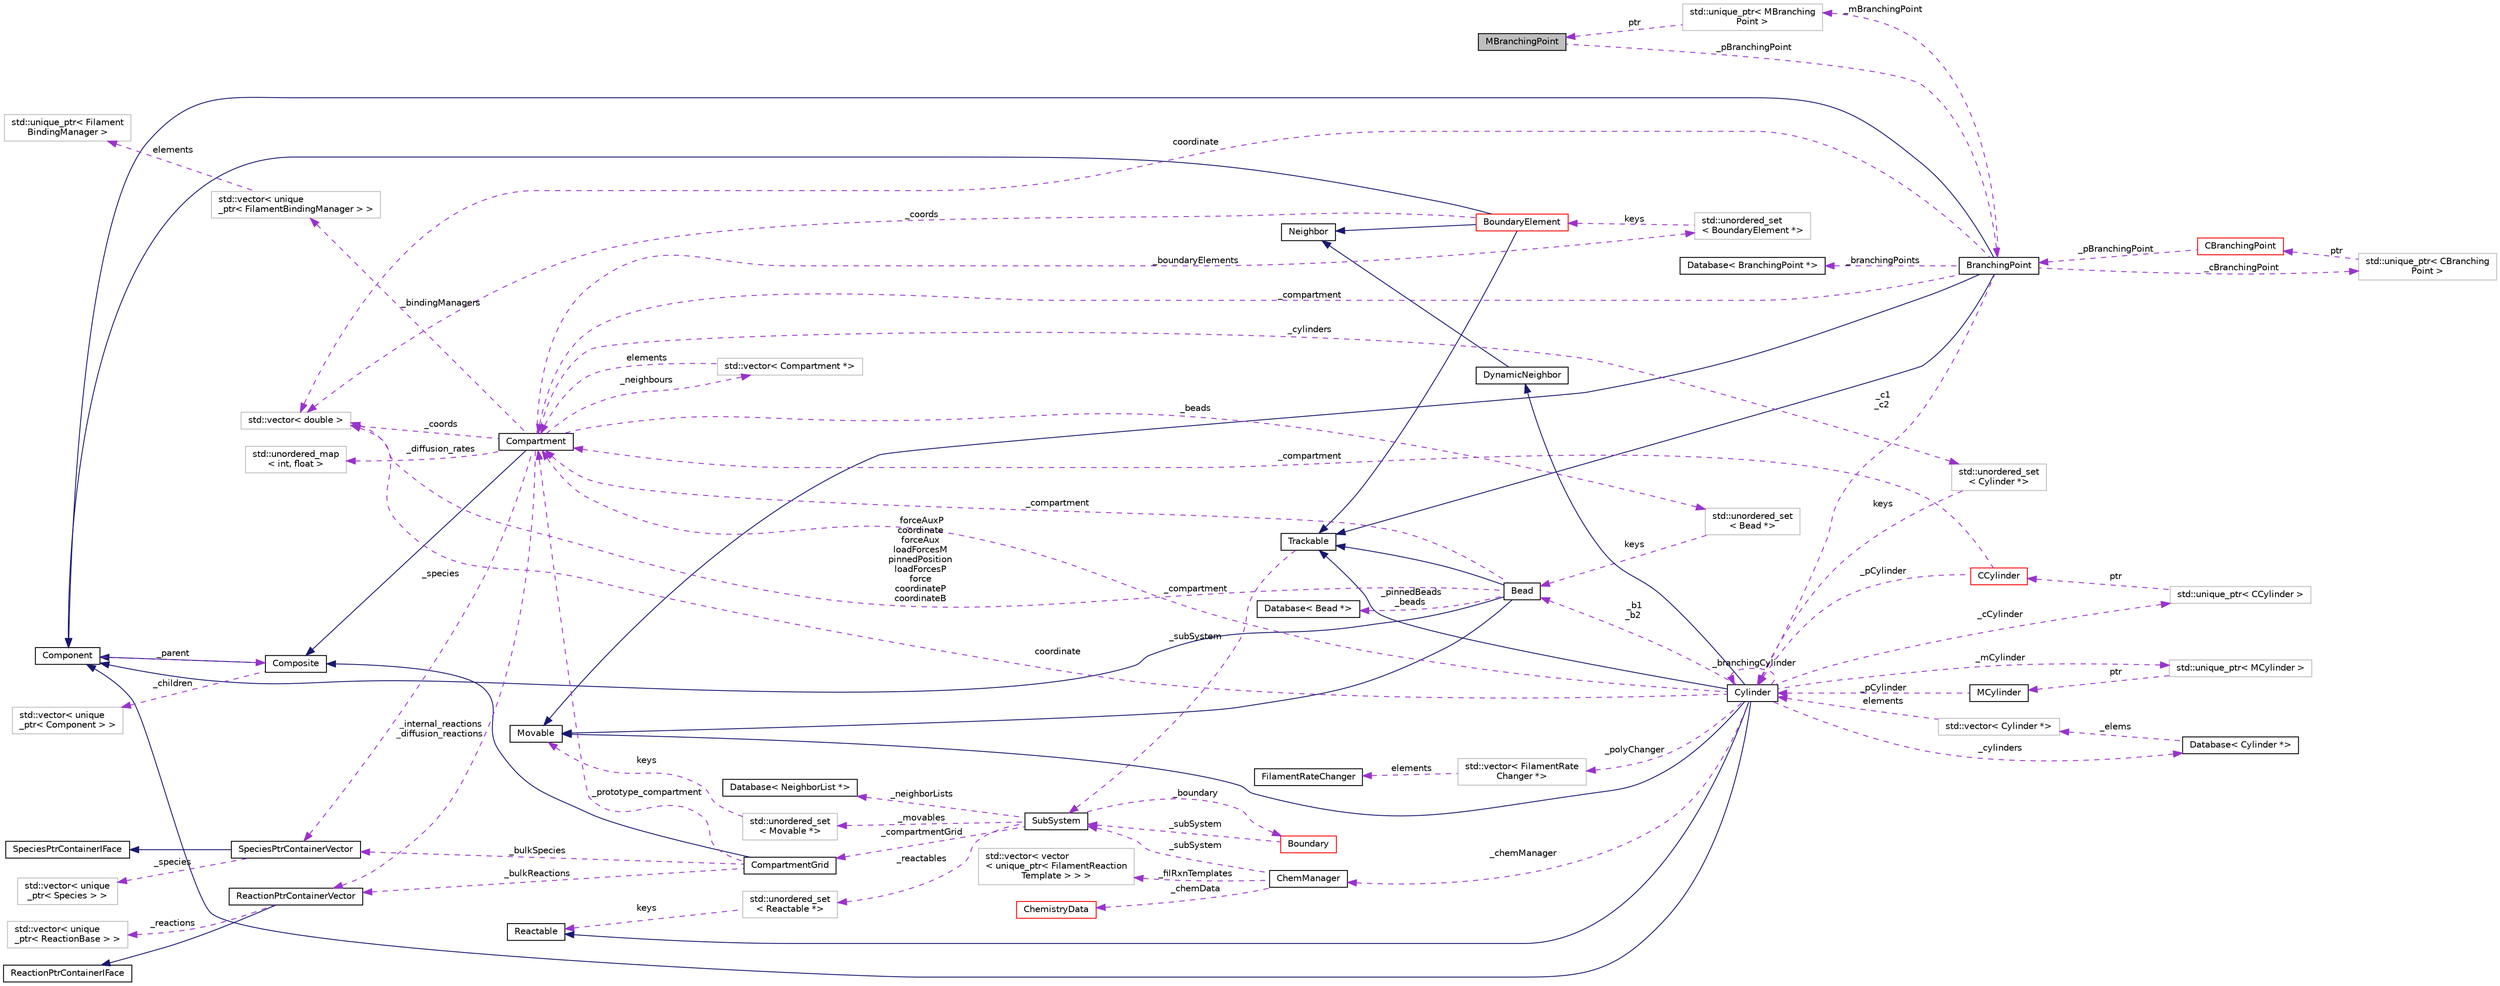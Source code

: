 digraph "MBranchingPoint"
{
 // INTERACTIVE_SVG=YES
  edge [fontname="Helvetica",fontsize="10",labelfontname="Helvetica",labelfontsize="10"];
  node [fontname="Helvetica",fontsize="10",shape=record];
  rankdir="LR";
  Node1 [label="MBranchingPoint",height=0.2,width=0.4,color="black", fillcolor="grey75", style="filled", fontcolor="black"];
  Node2 -> Node1 [dir="back",color="darkorchid3",fontsize="10",style="dashed",label=" _pBranchingPoint" ,fontname="Helvetica"];
  Node2 [label="BranchingPoint",height=0.2,width=0.4,color="black", fillcolor="white", style="filled",URL="$classBranchingPoint.html",tooltip="A container to store a MBranchingPoint and CBranchingPoint. "];
  Node3 -> Node2 [dir="back",color="midnightblue",fontsize="10",style="solid",fontname="Helvetica"];
  Node3 [label="Component",height=0.2,width=0.4,color="black", fillcolor="white", style="filled",URL="$classComponent.html",tooltip="The base class for the Composite pattern hieararchy. "];
  Node4 -> Node3 [dir="back",color="darkorchid3",fontsize="10",style="dashed",label=" _parent" ,fontname="Helvetica"];
  Node4 [label="Composite",height=0.2,width=0.4,color="black", fillcolor="white", style="filled",URL="$classComposite.html",tooltip="The aggregating class for the Composite pattern. "];
  Node3 -> Node4 [dir="back",color="midnightblue",fontsize="10",style="solid",fontname="Helvetica"];
  Node5 -> Node4 [dir="back",color="darkorchid3",fontsize="10",style="dashed",label=" _children" ,fontname="Helvetica"];
  Node5 [label="std::vector\< unique\l_ptr\< Component \> \>",height=0.2,width=0.4,color="grey75", fillcolor="white", style="filled"];
  Node7 -> Node2 [dir="back",color="midnightblue",fontsize="10",style="solid",fontname="Helvetica"];
  Node7 [label="Trackable",height=0.2,width=0.4,color="black", fillcolor="white", style="filled",URL="$classTrackable.html",tooltip="An abstract base class for a trackable object in the SubSystem. "];
  Node8 -> Node7 [dir="back",color="darkorchid3",fontsize="10",style="dashed",label=" _subSystem" ,fontname="Helvetica"];
  Node8 [label="SubSystem",height=0.2,width=0.4,color="black", fillcolor="white", style="filled",URL="$classSubSystem.html",tooltip="Manages all Movables and Reactables. "];
  Node9 -> Node8 [dir="back",color="darkorchid3",fontsize="10",style="dashed",label=" _movables" ,fontname="Helvetica"];
  Node9 [label="std::unordered_set\l\< Movable *\>",height=0.2,width=0.4,color="grey75", fillcolor="white", style="filled"];
  Node10 -> Node9 [dir="back",color="darkorchid3",fontsize="10",style="dashed",label=" keys" ,fontname="Helvetica"];
  Node10 [label="Movable",height=0.2,width=0.4,color="black", fillcolor="white", style="filled",URL="$classMovable.html",tooltip="An abstract base class for a movable element in the SubSystem. "];
  Node11 -> Node8 [dir="back",color="darkorchid3",fontsize="10",style="dashed",label=" _reactables" ,fontname="Helvetica"];
  Node11 [label="std::unordered_set\l\< Reactable *\>",height=0.2,width=0.4,color="grey75", fillcolor="white", style="filled"];
  Node12 -> Node11 [dir="back",color="darkorchid3",fontsize="10",style="dashed",label=" keys" ,fontname="Helvetica"];
  Node12 [label="Reactable",height=0.2,width=0.4,color="black", fillcolor="white", style="filled",URL="$classReactable.html",tooltip="An abstract base class for a reactable element in the SubSystem. "];
  Node13 -> Node8 [dir="back",color="darkorchid3",fontsize="10",style="dashed",label=" _boundary" ,fontname="Helvetica"];
  Node13 [label="Boundary",height=0.2,width=0.4,color="red", fillcolor="white", style="filled",URL="$classBoundary.html",tooltip="To store all BoundarySurfaces that are in the SubSystem. "];
  Node8 -> Node13 [dir="back",color="darkorchid3",fontsize="10",style="dashed",label=" _subSystem" ,fontname="Helvetica"];
  Node23 -> Node8 [dir="back",color="darkorchid3",fontsize="10",style="dashed",label=" _compartmentGrid" ,fontname="Helvetica"];
  Node23 [label="CompartmentGrid",height=0.2,width=0.4,color="black", fillcolor="white", style="filled",URL="$classCompartmentGrid.html",tooltip="A simple n-dimensional grid of Compartment objects. "];
  Node4 -> Node23 [dir="back",color="midnightblue",fontsize="10",style="solid",fontname="Helvetica"];
  Node24 -> Node23 [dir="back",color="darkorchid3",fontsize="10",style="dashed",label=" _prototype_compartment" ,fontname="Helvetica"];
  Node24 [label="Compartment",height=0.2,width=0.4,color="black", fillcolor="white", style="filled",URL="$classCompartment.html",tooltip="A container or holding Species and Reactions. "];
  Node4 -> Node24 [dir="back",color="midnightblue",fontsize="10",style="solid",fontname="Helvetica"];
  Node25 -> Node24 [dir="back",color="darkorchid3",fontsize="10",style="dashed",label=" _beads" ,fontname="Helvetica"];
  Node25 [label="std::unordered_set\l\< Bead *\>",height=0.2,width=0.4,color="grey75", fillcolor="white", style="filled"];
  Node26 -> Node25 [dir="back",color="darkorchid3",fontsize="10",style="dashed",label=" keys" ,fontname="Helvetica"];
  Node26 [label="Bead",height=0.2,width=0.4,color="black", fillcolor="white", style="filled",URL="$classBead.html",tooltip="Represents a single coordinate between Cylinders, and holds forces needed for mechanical equilibratio..."];
  Node3 -> Node26 [dir="back",color="midnightblue",fontsize="10",style="solid",fontname="Helvetica"];
  Node7 -> Node26 [dir="back",color="midnightblue",fontsize="10",style="solid",fontname="Helvetica"];
  Node10 -> Node26 [dir="back",color="midnightblue",fontsize="10",style="solid",fontname="Helvetica"];
  Node24 -> Node26 [dir="back",color="darkorchid3",fontsize="10",style="dashed",label=" _compartment" ,fontname="Helvetica"];
  Node27 -> Node26 [dir="back",color="darkorchid3",fontsize="10",style="dashed",label=" _pinnedBeads\n_beads" ,fontname="Helvetica"];
  Node27 [label="Database\< Bead *\>",height=0.2,width=0.4,color="black", fillcolor="white", style="filled",URL="$classDatabase.html"];
  Node22 -> Node26 [dir="back",color="darkorchid3",fontsize="10",style="dashed",label=" forceAuxP\ncoordinate\nforceAux\nloadForcesM\npinnedPosition\nloadForcesP\nforce\ncoordinateP\ncoordinateB" ,fontname="Helvetica"];
  Node22 [label="std::vector\< double \>",height=0.2,width=0.4,color="grey75", fillcolor="white", style="filled"];
  Node28 -> Node24 [dir="back",color="darkorchid3",fontsize="10",style="dashed",label=" _neighbours" ,fontname="Helvetica"];
  Node28 [label="std::vector\< Compartment *\>",height=0.2,width=0.4,color="grey75", fillcolor="white", style="filled"];
  Node24 -> Node28 [dir="back",color="darkorchid3",fontsize="10",style="dashed",label=" elements" ,fontname="Helvetica"];
  Node29 -> Node24 [dir="back",color="darkorchid3",fontsize="10",style="dashed",label=" _cylinders" ,fontname="Helvetica"];
  Node29 [label="std::unordered_set\l\< Cylinder *\>",height=0.2,width=0.4,color="grey75", fillcolor="white", style="filled"];
  Node30 -> Node29 [dir="back",color="darkorchid3",fontsize="10",style="dashed",label=" keys" ,fontname="Helvetica"];
  Node30 [label="Cylinder",height=0.2,width=0.4,color="black", fillcolor="white", style="filled",URL="$classCylinder.html",tooltip="A container to store a MCylinder and CCylinder. "];
  Node3 -> Node30 [dir="back",color="midnightblue",fontsize="10",style="solid",fontname="Helvetica"];
  Node7 -> Node30 [dir="back",color="midnightblue",fontsize="10",style="solid",fontname="Helvetica"];
  Node10 -> Node30 [dir="back",color="midnightblue",fontsize="10",style="solid",fontname="Helvetica"];
  Node12 -> Node30 [dir="back",color="midnightblue",fontsize="10",style="solid",fontname="Helvetica"];
  Node31 -> Node30 [dir="back",color="midnightblue",fontsize="10",style="solid",fontname="Helvetica"];
  Node31 [label="DynamicNeighbor",height=0.2,width=0.4,color="black", fillcolor="white", style="filled",URL="$classDynamicNeighbor.html",tooltip="An abstract base class for any element that can be added or removed from a NeighborList dynamically a..."];
  Node20 -> Node31 [dir="back",color="midnightblue",fontsize="10",style="solid",fontname="Helvetica"];
  Node20 [label="Neighbor",height=0.2,width=0.4,color="black", fillcolor="white", style="filled",URL="$classNeighbor.html",tooltip="An abstract base class for any element that can be added or removed from a NeighborList statically at..."];
  Node30 -> Node30 [dir="back",color="darkorchid3",fontsize="10",style="dashed",label=" _branchingCylinder" ,fontname="Helvetica"];
  Node32 -> Node30 [dir="back",color="darkorchid3",fontsize="10",style="dashed",label=" _polyChanger" ,fontname="Helvetica"];
  Node32 [label="std::vector\< FilamentRate\lChanger *\>",height=0.2,width=0.4,color="grey75", fillcolor="white", style="filled"];
  Node33 -> Node32 [dir="back",color="darkorchid3",fontsize="10",style="dashed",label=" elements" ,fontname="Helvetica"];
  Node33 [label="FilamentRateChanger",height=0.2,width=0.4,color="black", fillcolor="white", style="filled",URL="$classFilamentRateChanger.html",tooltip="Used to change Filament reaction rates based on forces in the network. "];
  Node34 -> Node30 [dir="back",color="darkorchid3",fontsize="10",style="dashed",label=" _cCylinder" ,fontname="Helvetica"];
  Node34 [label="std::unique_ptr\< CCylinder \>",height=0.2,width=0.4,color="grey75", fillcolor="white", style="filled"];
  Node35 -> Node34 [dir="back",color="darkorchid3",fontsize="10",style="dashed",label=" ptr" ,fontname="Helvetica"];
  Node35 [label="CCylinder",height=0.2,width=0.4,color="red", fillcolor="white", style="filled",URL="$classCCylinder.html",tooltip="Holds all CMonomers and Reactions associated with it. "];
  Node30 -> Node35 [dir="back",color="darkorchid3",fontsize="10",style="dashed",label=" _pCylinder" ,fontname="Helvetica"];
  Node24 -> Node35 [dir="back",color="darkorchid3",fontsize="10",style="dashed",label=" _compartment" ,fontname="Helvetica"];
  Node26 -> Node30 [dir="back",color="darkorchid3",fontsize="10",style="dashed",label=" _b1\n_b2" ,fontname="Helvetica"];
  Node54 -> Node30 [dir="back",color="darkorchid3",fontsize="10",style="dashed",label=" _cylinders" ,fontname="Helvetica"];
  Node54 [label="Database\< Cylinder *\>",height=0.2,width=0.4,color="black", fillcolor="white", style="filled",URL="$classDatabase.html"];
  Node55 -> Node54 [dir="back",color="darkorchid3",fontsize="10",style="dashed",label=" _elems" ,fontname="Helvetica"];
  Node55 [label="std::vector\< Cylinder *\>",height=0.2,width=0.4,color="grey75", fillcolor="white", style="filled"];
  Node30 -> Node55 [dir="back",color="darkorchid3",fontsize="10",style="dashed",label=" elements" ,fontname="Helvetica"];
  Node24 -> Node30 [dir="back",color="darkorchid3",fontsize="10",style="dashed",label=" _compartment" ,fontname="Helvetica"];
  Node56 -> Node30 [dir="back",color="darkorchid3",fontsize="10",style="dashed",label=" _chemManager" ,fontname="Helvetica"];
  Node56 [label="ChemManager",height=0.2,width=0.4,color="black", fillcolor="white", style="filled",URL="$classChemManager.html",tooltip="For initailizing chemical reactions based on a specific system. "];
  Node57 -> Node56 [dir="back",color="darkorchid3",fontsize="10",style="dashed",label=" _filRxnTemplates" ,fontname="Helvetica"];
  Node57 [label="std::vector\< vector\l\< unique_ptr\< FilamentReaction\lTemplate \> \> \>",height=0.2,width=0.4,color="grey75", fillcolor="white", style="filled"];
  Node58 -> Node56 [dir="back",color="darkorchid3",fontsize="10",style="dashed",label=" _chemData" ,fontname="Helvetica"];
  Node58 [label="ChemistryData",height=0.2,width=0.4,color="red", fillcolor="white", style="filled",URL="$structChemistryData.html",tooltip="Struct to hold Species and Reaction information. "];
  Node8 -> Node56 [dir="back",color="darkorchid3",fontsize="10",style="dashed",label=" _subSystem" ,fontname="Helvetica"];
  Node70 -> Node30 [dir="back",color="darkorchid3",fontsize="10",style="dashed",label=" _mCylinder" ,fontname="Helvetica"];
  Node70 [label="std::unique_ptr\< MCylinder \>",height=0.2,width=0.4,color="grey75", fillcolor="white", style="filled"];
  Node71 -> Node70 [dir="back",color="darkorchid3",fontsize="10",style="dashed",label=" ptr" ,fontname="Helvetica"];
  Node71 [label="MCylinder",height=0.2,width=0.4,color="black", fillcolor="white", style="filled",URL="$classMCylinder.html",tooltip="Used to hold mechanical properties of a Cylinder. "];
  Node30 -> Node71 [dir="back",color="darkorchid3",fontsize="10",style="dashed",label=" _pCylinder" ,fontname="Helvetica"];
  Node22 -> Node30 [dir="back",color="darkorchid3",fontsize="10",style="dashed",label=" coordinate" ,fontname="Helvetica"];
  Node72 -> Node24 [dir="back",color="darkorchid3",fontsize="10",style="dashed",label=" _boundaryElements" ,fontname="Helvetica"];
  Node72 [label="std::unordered_set\l\< BoundaryElement *\>",height=0.2,width=0.4,color="grey75", fillcolor="white", style="filled"];
  Node19 -> Node72 [dir="back",color="darkorchid3",fontsize="10",style="dashed",label=" keys" ,fontname="Helvetica"];
  Node19 [label="BoundaryElement",height=0.2,width=0.4,color="red", fillcolor="white", style="filled",URL="$classBoundaryElement.html",tooltip="Represents an element of a BoundarySurface. "];
  Node3 -> Node19 [dir="back",color="midnightblue",fontsize="10",style="solid",fontname="Helvetica"];
  Node7 -> Node19 [dir="back",color="midnightblue",fontsize="10",style="solid",fontname="Helvetica"];
  Node20 -> Node19 [dir="back",color="midnightblue",fontsize="10",style="solid",fontname="Helvetica"];
  Node22 -> Node19 [dir="back",color="darkorchid3",fontsize="10",style="dashed",label=" _coords" ,fontname="Helvetica"];
  Node73 -> Node24 [dir="back",color="darkorchid3",fontsize="10",style="dashed",label=" _internal_reactions\n_diffusion_reactions" ,fontname="Helvetica"];
  Node73 [label="ReactionPtrContainerVector",height=0.2,width=0.4,color="black", fillcolor="white", style="filled",URL="$classReactionPtrContainerVector.html",tooltip="A concrete class implementing the ReactionPtrContainerIFace, using vector<unique_ptr<ReactionBase>> a..."];
  Node74 -> Node73 [dir="back",color="midnightblue",fontsize="10",style="solid",fontname="Helvetica"];
  Node74 [label="ReactionPtrContainerIFace",height=0.2,width=0.4,color="black", fillcolor="white", style="filled",URL="$classReactionPtrContainerIFace.html",tooltip="An abstract interface for a container of pointers to reaction objects. "];
  Node75 -> Node73 [dir="back",color="darkorchid3",fontsize="10",style="dashed",label=" _reactions" ,fontname="Helvetica"];
  Node75 [label="std::vector\< unique\l_ptr\< ReactionBase \> \>",height=0.2,width=0.4,color="grey75", fillcolor="white", style="filled"];
  Node77 -> Node24 [dir="back",color="darkorchid3",fontsize="10",style="dashed",label=" _diffusion_rates" ,fontname="Helvetica"];
  Node77 [label="std::unordered_map\l\< int, float \>",height=0.2,width=0.4,color="grey75", fillcolor="white", style="filled"];
  Node22 -> Node24 [dir="back",color="darkorchid3",fontsize="10",style="dashed",label=" _coords" ,fontname="Helvetica"];
  Node78 -> Node24 [dir="back",color="darkorchid3",fontsize="10",style="dashed",label=" _bindingManagers" ,fontname="Helvetica"];
  Node78 [label="std::vector\< unique\l_ptr\< FilamentBindingManager \> \>",height=0.2,width=0.4,color="grey75", fillcolor="white", style="filled"];
  Node79 -> Node78 [dir="back",color="darkorchid3",fontsize="10",style="dashed",label=" elements" ,fontname="Helvetica"];
  Node79 [label="std::unique_ptr\< Filament\lBindingManager \>",height=0.2,width=0.4,color="grey75", fillcolor="white", style="filled"];
  Node81 -> Node24 [dir="back",color="darkorchid3",fontsize="10",style="dashed",label=" _species" ,fontname="Helvetica"];
  Node81 [label="SpeciesPtrContainerVector",height=0.2,width=0.4,color="black", fillcolor="white", style="filled",URL="$classSpeciesPtrContainerVector.html",tooltip="A concrete class implementing the SpeciesPtrContainerIFace, using vector<unique_ptr<Species>> as the ..."];
  Node82 -> Node81 [dir="back",color="midnightblue",fontsize="10",style="solid",fontname="Helvetica"];
  Node82 [label="SpeciesPtrContainerIFace",height=0.2,width=0.4,color="black", fillcolor="white", style="filled",URL="$classSpeciesPtrContainerIFace.html",tooltip="An abstract interface for a container of pointers to Species objects. "];
  Node83 -> Node81 [dir="back",color="darkorchid3",fontsize="10",style="dashed",label=" _species" ,fontname="Helvetica"];
  Node83 [label="std::vector\< unique\l_ptr\< Species \> \>",height=0.2,width=0.4,color="grey75", fillcolor="white", style="filled"];
  Node73 -> Node23 [dir="back",color="darkorchid3",fontsize="10",style="dashed",label=" _bulkReactions" ,fontname="Helvetica"];
  Node81 -> Node23 [dir="back",color="darkorchid3",fontsize="10",style="dashed",label=" _bulkSpecies" ,fontname="Helvetica"];
  Node85 -> Node8 [dir="back",color="darkorchid3",fontsize="10",style="dashed",label=" _neighborLists" ,fontname="Helvetica"];
  Node85 [label="Database\< NeighborList *\>",height=0.2,width=0.4,color="black", fillcolor="white", style="filled",URL="$classDatabase.html"];
  Node10 -> Node2 [dir="back",color="midnightblue",fontsize="10",style="solid",fontname="Helvetica"];
  Node30 -> Node2 [dir="back",color="darkorchid3",fontsize="10",style="dashed",label=" _c1\n_c2" ,fontname="Helvetica"];
  Node86 -> Node2 [dir="back",color="darkorchid3",fontsize="10",style="dashed",label=" _branchingPoints" ,fontname="Helvetica"];
  Node86 [label="Database\< BranchingPoint *\>",height=0.2,width=0.4,color="black", fillcolor="white", style="filled",URL="$classDatabase.html"];
  Node87 -> Node2 [dir="back",color="darkorchid3",fontsize="10",style="dashed",label=" _mBranchingPoint" ,fontname="Helvetica"];
  Node87 [label="std::unique_ptr\< MBranching\lPoint \>",height=0.2,width=0.4,color="grey75", fillcolor="white", style="filled"];
  Node1 -> Node87 [dir="back",color="darkorchid3",fontsize="10",style="dashed",label=" ptr" ,fontname="Helvetica"];
  Node24 -> Node2 [dir="back",color="darkorchid3",fontsize="10",style="dashed",label=" _compartment" ,fontname="Helvetica"];
  Node88 -> Node2 [dir="back",color="darkorchid3",fontsize="10",style="dashed",label=" _cBranchingPoint" ,fontname="Helvetica"];
  Node88 [label="std::unique_ptr\< CBranching\lPoint \>",height=0.2,width=0.4,color="grey75", fillcolor="white", style="filled"];
  Node89 -> Node88 [dir="back",color="darkorchid3",fontsize="10",style="dashed",label=" ptr" ,fontname="Helvetica"];
  Node89 [label="CBranchingPoint",height=0.2,width=0.4,color="red", fillcolor="white", style="filled",URL="$classCBranchingPoint.html",tooltip="A class to represent the chemical component of a BranchingPoint. "];
  Node2 -> Node89 [dir="back",color="darkorchid3",fontsize="10",style="dashed",label=" _pBranchingPoint" ,fontname="Helvetica"];
  Node22 -> Node2 [dir="back",color="darkorchid3",fontsize="10",style="dashed",label=" coordinate" ,fontname="Helvetica"];
}
